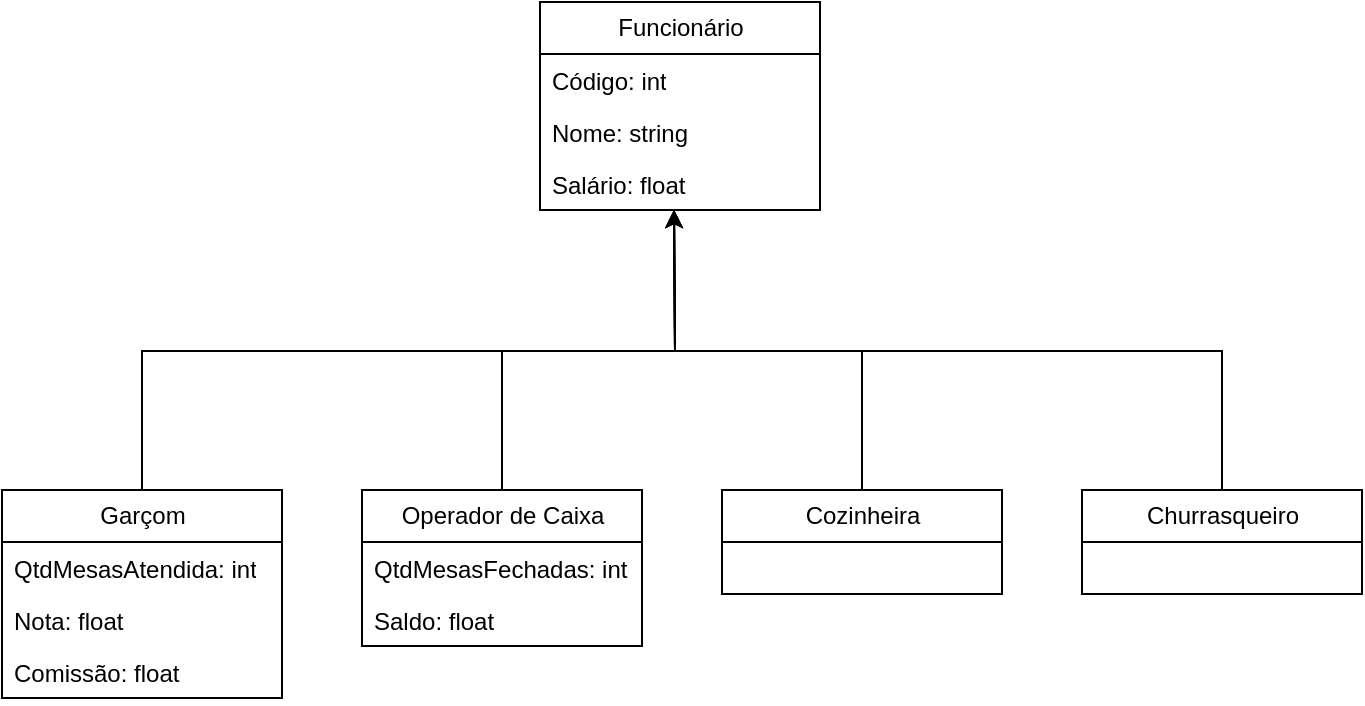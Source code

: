 <mxfile version="15.7.4" type="onedrive"><diagram id="C5RBs43oDa-KdzZeNtuy" name="Page-1"><mxGraphModel dx="918" dy="512" grid="1" gridSize="10" guides="1" tooltips="1" connect="1" arrows="1" fold="1" page="1" pageScale="1" pageWidth="827" pageHeight="1169" math="0" shadow="0"><root><mxCell id="WIyWlLk6GJQsqaUBKTNV-0"/><mxCell id="WIyWlLk6GJQsqaUBKTNV-1" parent="WIyWlLk6GJQsqaUBKTNV-0"/><mxCell id="hs688VdEYfh80S9tAGKl-0" value="Funcionário" style="swimlane;fontStyle=0;childLayout=stackLayout;horizontal=1;startSize=26;fillColor=none;horizontalStack=0;resizeParent=1;resizeParentMax=0;resizeLast=0;collapsible=1;marginBottom=0;html=1;" vertex="1" parent="WIyWlLk6GJQsqaUBKTNV-1"><mxGeometry x="343" y="336" width="140" height="104" as="geometry"><mxRectangle x="240" y="140" width="90" height="26" as="alternateBounds"/></mxGeometry></mxCell><mxCell id="hs688VdEYfh80S9tAGKl-1" value="Código: int" style="text;strokeColor=none;fillColor=none;align=left;verticalAlign=top;spacingLeft=4;spacingRight=4;overflow=hidden;rotatable=0;points=[[0,0.5],[1,0.5]];portConstraint=eastwest;html=1;" vertex="1" parent="hs688VdEYfh80S9tAGKl-0"><mxGeometry y="26" width="140" height="26" as="geometry"/></mxCell><mxCell id="hs688VdEYfh80S9tAGKl-2" value="Nome: string" style="text;strokeColor=none;fillColor=none;align=left;verticalAlign=top;spacingLeft=4;spacingRight=4;overflow=hidden;rotatable=0;points=[[0,0.5],[1,0.5]];portConstraint=eastwest;html=1;" vertex="1" parent="hs688VdEYfh80S9tAGKl-0"><mxGeometry y="52" width="140" height="26" as="geometry"/></mxCell><mxCell id="hs688VdEYfh80S9tAGKl-3" value="Salário: float" style="text;strokeColor=none;fillColor=none;align=left;verticalAlign=top;spacingLeft=4;spacingRight=4;overflow=hidden;rotatable=0;points=[[0,0.5],[1,0.5]];portConstraint=eastwest;html=1;" vertex="1" parent="hs688VdEYfh80S9tAGKl-0"><mxGeometry y="78" width="140" height="26" as="geometry"/></mxCell><mxCell id="hs688VdEYfh80S9tAGKl-24" style="edgeStyle=orthogonalEdgeStyle;rounded=0;orthogonalLoop=1;jettySize=auto;html=1;exitX=0.5;exitY=0;exitDx=0;exitDy=0;" edge="1" parent="WIyWlLk6GJQsqaUBKTNV-1" source="hs688VdEYfh80S9tAGKl-4"><mxGeometry relative="1" as="geometry"><mxPoint x="410" y="440" as="targetPoint"/></mxGeometry></mxCell><mxCell id="hs688VdEYfh80S9tAGKl-4" value="Garçom" style="swimlane;fontStyle=0;childLayout=stackLayout;horizontal=1;startSize=26;fillColor=none;horizontalStack=0;resizeParent=1;resizeParentMax=0;resizeLast=0;collapsible=1;marginBottom=0;html=1;" vertex="1" parent="WIyWlLk6GJQsqaUBKTNV-1"><mxGeometry x="74" y="580" width="140" height="104" as="geometry"><mxRectangle x="240" y="140" width="90" height="26" as="alternateBounds"/></mxGeometry></mxCell><mxCell id="hs688VdEYfh80S9tAGKl-5" value="QtdMesasAtendida: int" style="text;strokeColor=none;fillColor=none;align=left;verticalAlign=top;spacingLeft=4;spacingRight=4;overflow=hidden;rotatable=0;points=[[0,0.5],[1,0.5]];portConstraint=eastwest;html=1;" vertex="1" parent="hs688VdEYfh80S9tAGKl-4"><mxGeometry y="26" width="140" height="26" as="geometry"/></mxCell><mxCell id="hs688VdEYfh80S9tAGKl-6" value="Nota: float" style="text;strokeColor=none;fillColor=none;align=left;verticalAlign=top;spacingLeft=4;spacingRight=4;overflow=hidden;rotatable=0;points=[[0,0.5],[1,0.5]];portConstraint=eastwest;html=1;" vertex="1" parent="hs688VdEYfh80S9tAGKl-4"><mxGeometry y="52" width="140" height="26" as="geometry"/></mxCell><mxCell id="hs688VdEYfh80S9tAGKl-7" value="Comissão: float" style="text;strokeColor=none;fillColor=none;align=left;verticalAlign=top;spacingLeft=4;spacingRight=4;overflow=hidden;rotatable=0;points=[[0,0.5],[1,0.5]];portConstraint=eastwest;html=1;" vertex="1" parent="hs688VdEYfh80S9tAGKl-4"><mxGeometry y="78" width="140" height="26" as="geometry"/></mxCell><mxCell id="hs688VdEYfh80S9tAGKl-26" style="edgeStyle=orthogonalEdgeStyle;rounded=0;orthogonalLoop=1;jettySize=auto;html=1;exitX=0.5;exitY=0;exitDx=0;exitDy=0;" edge="1" parent="WIyWlLk6GJQsqaUBKTNV-1" source="hs688VdEYfh80S9tAGKl-8"><mxGeometry relative="1" as="geometry"><mxPoint x="410" y="440" as="targetPoint"/></mxGeometry></mxCell><mxCell id="hs688VdEYfh80S9tAGKl-8" value="Cozinheira" style="swimlane;fontStyle=0;childLayout=stackLayout;horizontal=1;startSize=26;fillColor=none;horizontalStack=0;resizeParent=1;resizeParentMax=0;resizeLast=0;collapsible=1;marginBottom=0;html=1;" vertex="1" parent="WIyWlLk6GJQsqaUBKTNV-1"><mxGeometry x="434" y="580" width="140" height="52" as="geometry"><mxRectangle x="240" y="140" width="90" height="26" as="alternateBounds"/></mxGeometry></mxCell><mxCell id="hs688VdEYfh80S9tAGKl-25" style="edgeStyle=orthogonalEdgeStyle;rounded=0;orthogonalLoop=1;jettySize=auto;html=1;exitX=0.5;exitY=0;exitDx=0;exitDy=0;" edge="1" parent="WIyWlLk6GJQsqaUBKTNV-1" source="hs688VdEYfh80S9tAGKl-12"><mxGeometry relative="1" as="geometry"><mxPoint x="410" y="440" as="targetPoint"/></mxGeometry></mxCell><mxCell id="hs688VdEYfh80S9tAGKl-12" value="Operador de Caixa" style="swimlane;fontStyle=0;childLayout=stackLayout;horizontal=1;startSize=26;fillColor=none;horizontalStack=0;resizeParent=1;resizeParentMax=0;resizeLast=0;collapsible=1;marginBottom=0;html=1;" vertex="1" parent="WIyWlLk6GJQsqaUBKTNV-1"><mxGeometry x="254" y="580" width="140" height="78" as="geometry"><mxRectangle x="240" y="140" width="90" height="26" as="alternateBounds"/></mxGeometry></mxCell><mxCell id="hs688VdEYfh80S9tAGKl-13" value="QtdMesasFechadas: int" style="text;strokeColor=none;fillColor=none;align=left;verticalAlign=top;spacingLeft=4;spacingRight=4;overflow=hidden;rotatable=0;points=[[0,0.5],[1,0.5]];portConstraint=eastwest;html=1;" vertex="1" parent="hs688VdEYfh80S9tAGKl-12"><mxGeometry y="26" width="140" height="26" as="geometry"/></mxCell><mxCell id="hs688VdEYfh80S9tAGKl-14" value="Saldo: float" style="text;strokeColor=none;fillColor=none;align=left;verticalAlign=top;spacingLeft=4;spacingRight=4;overflow=hidden;rotatable=0;points=[[0,0.5],[1,0.5]];portConstraint=eastwest;html=1;" vertex="1" parent="hs688VdEYfh80S9tAGKl-12"><mxGeometry y="52" width="140" height="26" as="geometry"/></mxCell><mxCell id="hs688VdEYfh80S9tAGKl-27" style="edgeStyle=orthogonalEdgeStyle;rounded=0;orthogonalLoop=1;jettySize=auto;html=1;exitX=0.5;exitY=0;exitDx=0;exitDy=0;" edge="1" parent="WIyWlLk6GJQsqaUBKTNV-1" source="hs688VdEYfh80S9tAGKl-16"><mxGeometry relative="1" as="geometry"><mxPoint x="410" y="440" as="targetPoint"/></mxGeometry></mxCell><mxCell id="hs688VdEYfh80S9tAGKl-16" value="Churrasqueiro" style="swimlane;fontStyle=0;childLayout=stackLayout;horizontal=1;startSize=26;fillColor=none;horizontalStack=0;resizeParent=1;resizeParentMax=0;resizeLast=0;collapsible=1;marginBottom=0;html=1;" vertex="1" parent="WIyWlLk6GJQsqaUBKTNV-1"><mxGeometry x="614" y="580" width="140" height="52" as="geometry"><mxRectangle x="240" y="140" width="90" height="26" as="alternateBounds"/></mxGeometry></mxCell></root></mxGraphModel></diagram></mxfile>
